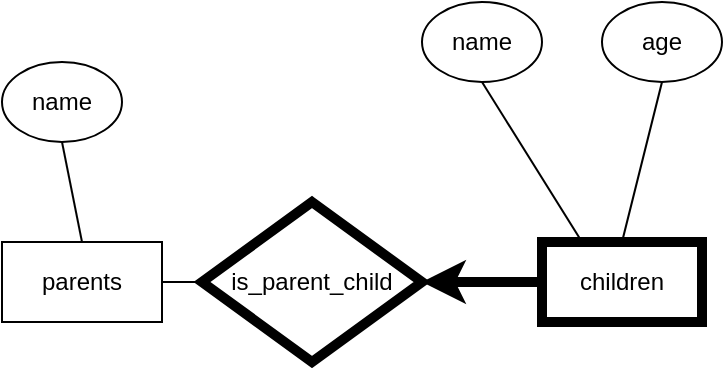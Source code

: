 <mxfile version="21.1.1" type="github">
  <diagram name="第1頁" id="cEbSMWyDFGQqX7mPElce">
    <mxGraphModel dx="521" dy="291" grid="1" gridSize="10" guides="1" tooltips="1" connect="1" arrows="1" fold="1" page="1" pageScale="1" pageWidth="827" pageHeight="1169" math="0" shadow="0">
      <root>
        <mxCell id="0" />
        <mxCell id="1" parent="0" />
        <mxCell id="fJ1K3UAOqhPBNynFzvqz-1" value="parents" style="rounded=0;whiteSpace=wrap;html=1;" parent="1" vertex="1">
          <mxGeometry x="240" y="350" width="80" height="40" as="geometry" />
        </mxCell>
        <mxCell id="fJ1K3UAOqhPBNynFzvqz-13" value="" style="edgeStyle=orthogonalEdgeStyle;rounded=0;orthogonalLoop=1;jettySize=auto;html=1;strokeWidth=5;" parent="1" source="fJ1K3UAOqhPBNynFzvqz-2" target="fJ1K3UAOqhPBNynFzvqz-12" edge="1">
          <mxGeometry relative="1" as="geometry" />
        </mxCell>
        <mxCell id="fJ1K3UAOqhPBNynFzvqz-2" value="children" style="rounded=0;whiteSpace=wrap;html=1;strokeWidth=5;" parent="1" vertex="1">
          <mxGeometry x="510" y="350" width="80" height="40" as="geometry" />
        </mxCell>
        <mxCell id="fJ1K3UAOqhPBNynFzvqz-3" value="name" style="ellipse;whiteSpace=wrap;html=1;" parent="1" vertex="1">
          <mxGeometry x="240" y="260" width="60" height="40" as="geometry" />
        </mxCell>
        <mxCell id="fJ1K3UAOqhPBNynFzvqz-4" value="" style="endArrow=none;html=1;rounded=0;entryX=0.5;entryY=1;entryDx=0;entryDy=0;exitX=0.5;exitY=0;exitDx=0;exitDy=0;" parent="1" source="fJ1K3UAOqhPBNynFzvqz-1" target="fJ1K3UAOqhPBNynFzvqz-3" edge="1">
          <mxGeometry width="50" height="50" relative="1" as="geometry">
            <mxPoint x="390" y="420" as="sourcePoint" />
            <mxPoint x="440" y="370" as="targetPoint" />
          </mxGeometry>
        </mxCell>
        <mxCell id="fJ1K3UAOqhPBNynFzvqz-5" value="" style="endArrow=none;html=1;rounded=0;exitX=1;exitY=0.5;exitDx=0;exitDy=0;" parent="1" source="fJ1K3UAOqhPBNynFzvqz-1" target="fJ1K3UAOqhPBNynFzvqz-12" edge="1">
          <mxGeometry width="50" height="50" relative="1" as="geometry">
            <mxPoint x="390" y="420" as="sourcePoint" />
            <mxPoint x="360" y="470" as="targetPoint" />
          </mxGeometry>
        </mxCell>
        <mxCell id="fJ1K3UAOqhPBNynFzvqz-6" value="name" style="ellipse;whiteSpace=wrap;html=1;" parent="1" vertex="1">
          <mxGeometry x="450" y="230" width="60" height="40" as="geometry" />
        </mxCell>
        <mxCell id="fJ1K3UAOqhPBNynFzvqz-7" value="" style="endArrow=none;html=1;rounded=0;exitX=0.25;exitY=0;exitDx=0;exitDy=0;entryX=0.5;entryY=1;entryDx=0;entryDy=0;" parent="1" source="fJ1K3UAOqhPBNynFzvqz-2" target="fJ1K3UAOqhPBNynFzvqz-6" edge="1">
          <mxGeometry width="50" height="50" relative="1" as="geometry">
            <mxPoint x="384" y="340" as="sourcePoint" />
            <mxPoint x="470" y="300" as="targetPoint" />
          </mxGeometry>
        </mxCell>
        <mxCell id="fJ1K3UAOqhPBNynFzvqz-8" value="age" style="ellipse;whiteSpace=wrap;html=1;" parent="1" vertex="1">
          <mxGeometry x="540" y="230" width="60" height="40" as="geometry" />
        </mxCell>
        <mxCell id="fJ1K3UAOqhPBNynFzvqz-9" value="" style="endArrow=none;html=1;rounded=0;exitX=0.5;exitY=0;exitDx=0;exitDy=0;entryX=0.5;entryY=1;entryDx=0;entryDy=0;" parent="1" source="fJ1K3UAOqhPBNynFzvqz-2" target="fJ1K3UAOqhPBNynFzvqz-8" edge="1">
          <mxGeometry width="50" height="50" relative="1" as="geometry">
            <mxPoint x="404" y="360" as="sourcePoint" />
            <mxPoint x="394" y="300" as="targetPoint" />
          </mxGeometry>
        </mxCell>
        <mxCell id="fJ1K3UAOqhPBNynFzvqz-12" value="is_parent_child" style="rhombus;whiteSpace=wrap;html=1;strokeWidth=5;" parent="1" vertex="1">
          <mxGeometry x="340" y="330" width="110" height="80" as="geometry" />
        </mxCell>
      </root>
    </mxGraphModel>
  </diagram>
</mxfile>
